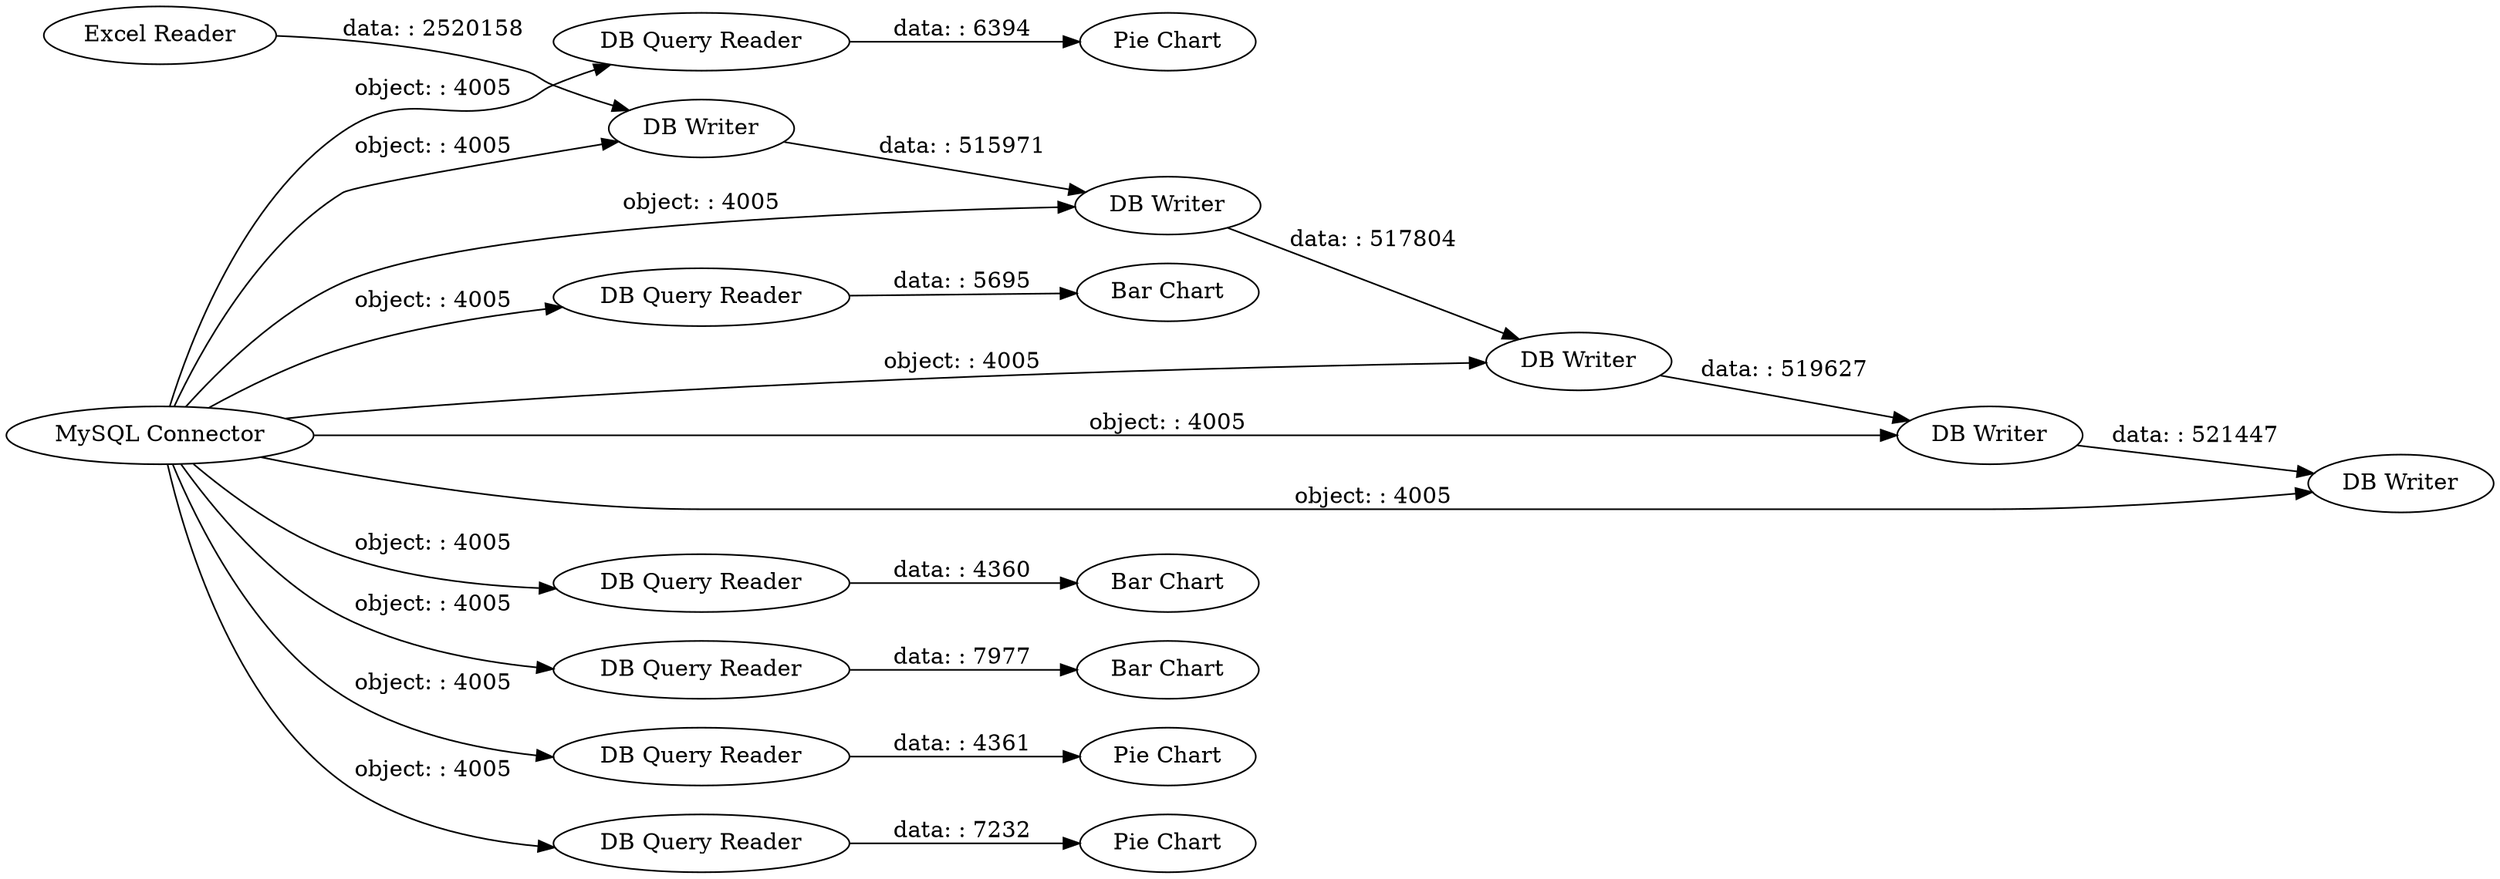 digraph {
	"-9025753113855324993_8" [label="DB Writer"]
	"-9025753113855324993_6" [label="DB Writer"]
	"-9025753113855324993_9" [label="DB Writer"]
	"-9025753113855324993_14" [label="DB Query Reader"]
	"-9025753113855324993_24" [label="DB Query Reader"]
	"-9025753113855324993_21" [label="DB Query Reader"]
	"-9025753113855324993_7" [label="DB Writer"]
	"-9025753113855324993_5" [label="MySQL Connector"]
	"-9025753113855324993_18" [label="Bar Chart"]
	"-9025753113855324993_26" [label="Bar Chart"]
	"-9025753113855324993_27" [label="DB Query Reader"]
	"-9025753113855324993_20" [label="Pie Chart"]
	"-9025753113855324993_25" [label="Bar Chart"]
	"-9025753113855324993_28" [label="Pie Chart"]
	"-9025753113855324993_16" [label="DB Query Reader"]
	"-9025753113855324993_22" [label="Pie Chart"]
	"-9025753113855324993_3" [label="DB Writer"]
	"-9025753113855324993_23" [label="DB Query Reader"]
	"-9025753113855324993_1" [label="Excel Reader"]
	"-9025753113855324993_5" -> "-9025753113855324993_27" [label="object: : 4005"]
	"-9025753113855324993_1" -> "-9025753113855324993_3" [label="data: : 2520158"]
	"-9025753113855324993_6" -> "-9025753113855324993_7" [label="data: : 517804"]
	"-9025753113855324993_5" -> "-9025753113855324993_6" [label="object: : 4005"]
	"-9025753113855324993_8" -> "-9025753113855324993_9" [label="data: : 521447"]
	"-9025753113855324993_5" -> "-9025753113855324993_21" [label="object: : 4005"]
	"-9025753113855324993_27" -> "-9025753113855324993_28" [label="data: : 7232"]
	"-9025753113855324993_5" -> "-9025753113855324993_3" [label="object: : 4005"]
	"-9025753113855324993_7" -> "-9025753113855324993_8" [label="data: : 519627"]
	"-9025753113855324993_21" -> "-9025753113855324993_22" [label="data: : 4361"]
	"-9025753113855324993_5" -> "-9025753113855324993_16" [label="object: : 4005"]
	"-9025753113855324993_5" -> "-9025753113855324993_9" [label="object: : 4005"]
	"-9025753113855324993_5" -> "-9025753113855324993_23" [label="object: : 4005"]
	"-9025753113855324993_5" -> "-9025753113855324993_24" [label="object: : 4005"]
	"-9025753113855324993_3" -> "-9025753113855324993_6" [label="data: : 515971"]
	"-9025753113855324993_5" -> "-9025753113855324993_8" [label="object: : 4005"]
	"-9025753113855324993_5" -> "-9025753113855324993_7" [label="object: : 4005"]
	"-9025753113855324993_5" -> "-9025753113855324993_14" [label="object: : 4005"]
	"-9025753113855324993_16" -> "-9025753113855324993_20" [label="data: : 6394"]
	"-9025753113855324993_24" -> "-9025753113855324993_26" [label="data: : 7977"]
	"-9025753113855324993_14" -> "-9025753113855324993_18" [label="data: : 4360"]
	"-9025753113855324993_23" -> "-9025753113855324993_25" [label="data: : 5695"]
	rankdir=LR
}
